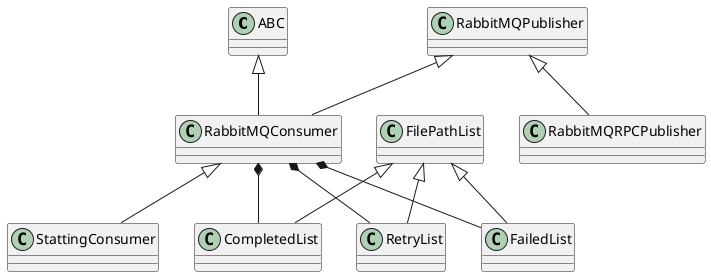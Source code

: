 @startuml consumer_classes
    class ABC
    class RabbitMQPublisher
    class RabbitMQConsumer
    class RabbitMQRPCPublisher
    class StattingConsumer

    ABC <|-- RabbitMQConsumer
    RabbitMQPublisher <|-- RabbitMQConsumer
    RabbitMQPublisher <|-- RabbitMQRPCPublisher
    RabbitMQConsumer <|-- StattingConsumer

    class FilePathList
    class CompletedList
    class RetryList
    class FailedList

    FilePathList <|-- CompletedList
    FilePathList <|-- RetryList
    FilePathList <|-- FailedList

    RabbitMQConsumer *-- CompletedList
    RabbitMQConsumer *-- RetryList
    RabbitMQConsumer *-- FailedList

@enduml